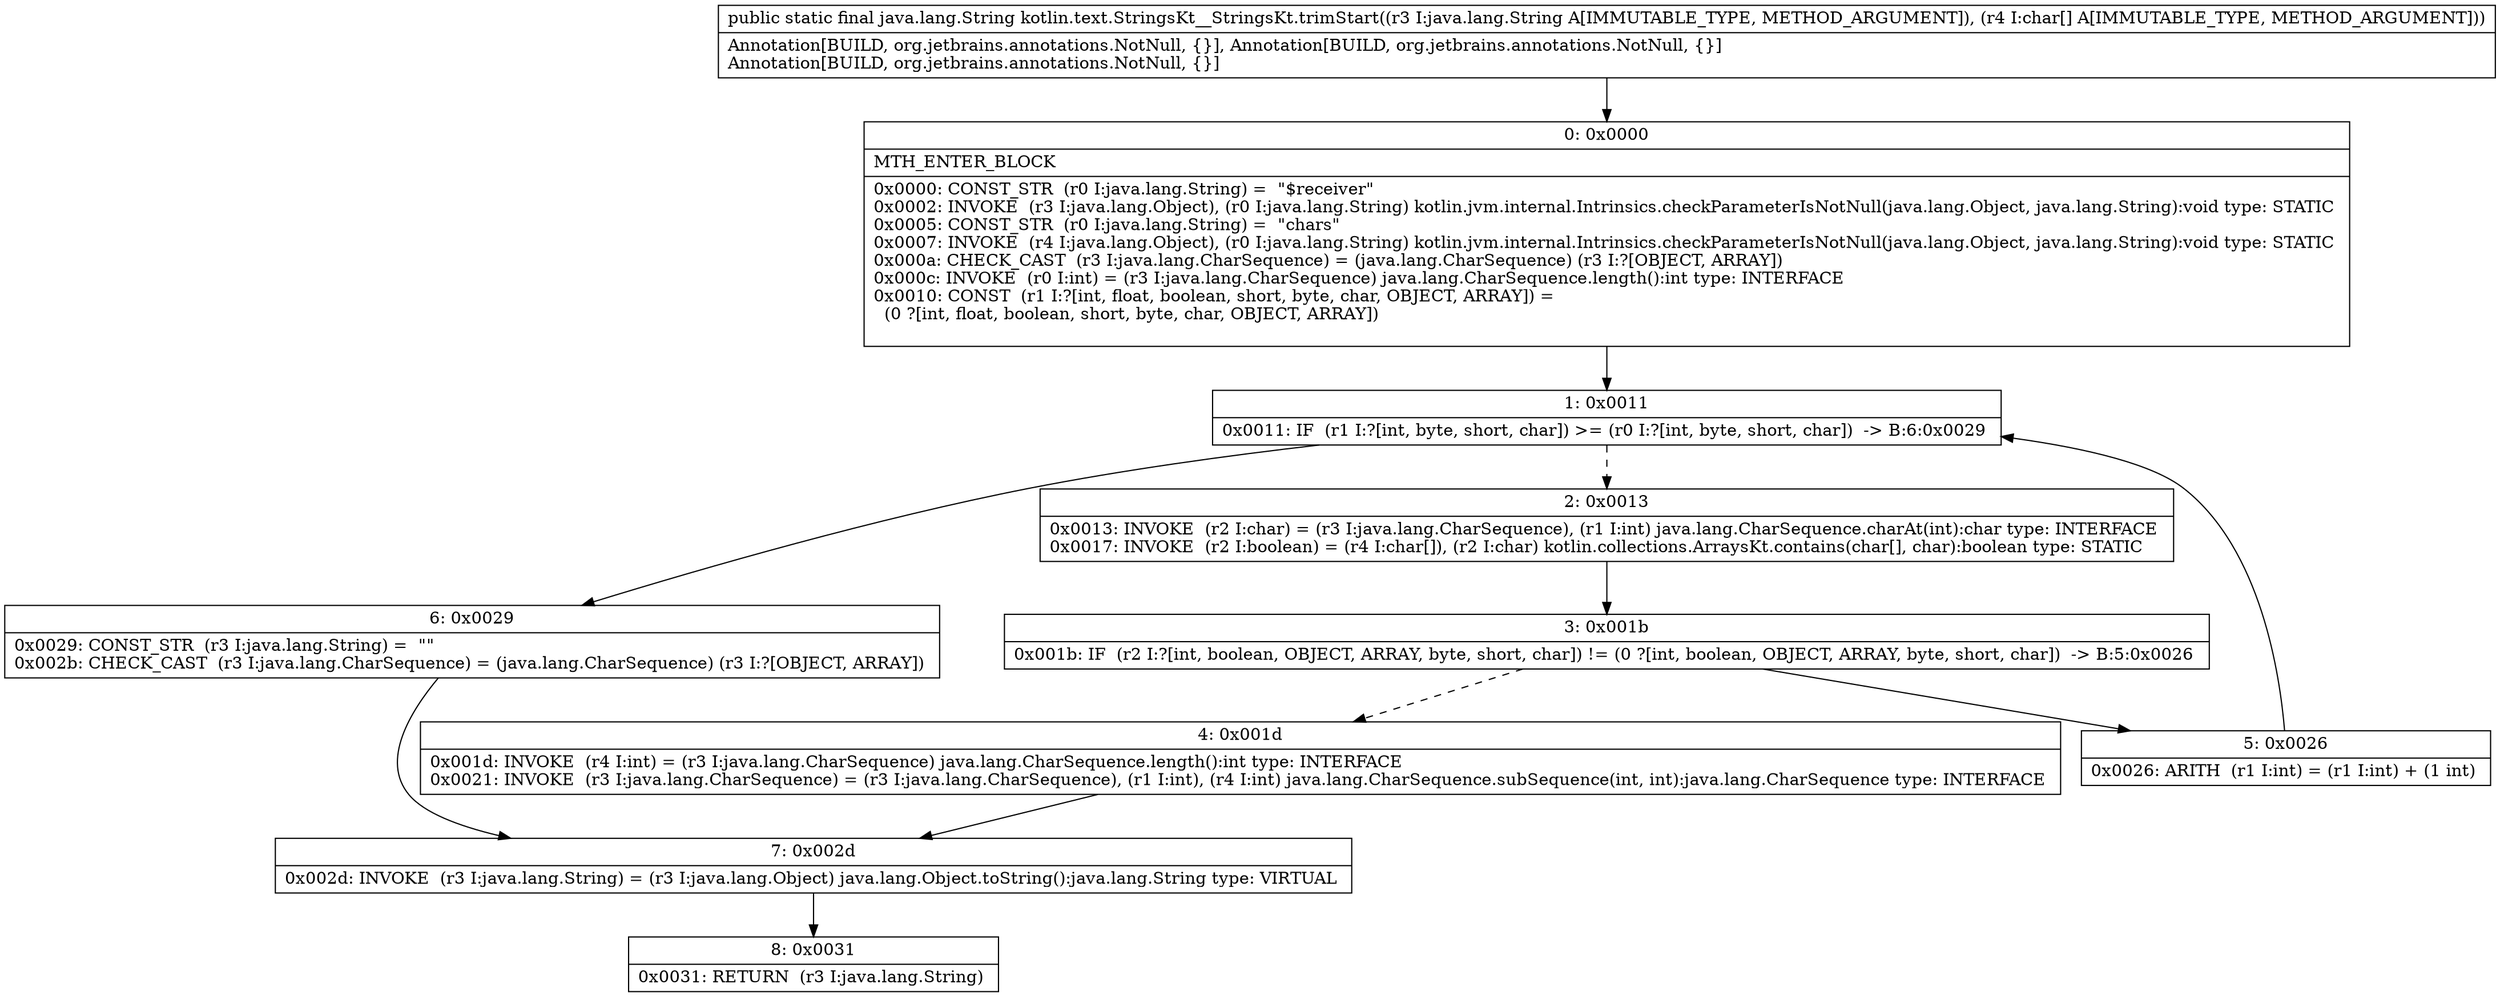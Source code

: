 digraph "CFG forkotlin.text.StringsKt__StringsKt.trimStart(Ljava\/lang\/String;[C)Ljava\/lang\/String;" {
Node_0 [shape=record,label="{0\:\ 0x0000|MTH_ENTER_BLOCK\l|0x0000: CONST_STR  (r0 I:java.lang.String) =  \"$receiver\" \l0x0002: INVOKE  (r3 I:java.lang.Object), (r0 I:java.lang.String) kotlin.jvm.internal.Intrinsics.checkParameterIsNotNull(java.lang.Object, java.lang.String):void type: STATIC \l0x0005: CONST_STR  (r0 I:java.lang.String) =  \"chars\" \l0x0007: INVOKE  (r4 I:java.lang.Object), (r0 I:java.lang.String) kotlin.jvm.internal.Intrinsics.checkParameterIsNotNull(java.lang.Object, java.lang.String):void type: STATIC \l0x000a: CHECK_CAST  (r3 I:java.lang.CharSequence) = (java.lang.CharSequence) (r3 I:?[OBJECT, ARRAY]) \l0x000c: INVOKE  (r0 I:int) = (r3 I:java.lang.CharSequence) java.lang.CharSequence.length():int type: INTERFACE \l0x0010: CONST  (r1 I:?[int, float, boolean, short, byte, char, OBJECT, ARRAY]) = \l  (0 ?[int, float, boolean, short, byte, char, OBJECT, ARRAY])\l \l}"];
Node_1 [shape=record,label="{1\:\ 0x0011|0x0011: IF  (r1 I:?[int, byte, short, char]) \>= (r0 I:?[int, byte, short, char])  \-\> B:6:0x0029 \l}"];
Node_2 [shape=record,label="{2\:\ 0x0013|0x0013: INVOKE  (r2 I:char) = (r3 I:java.lang.CharSequence), (r1 I:int) java.lang.CharSequence.charAt(int):char type: INTERFACE \l0x0017: INVOKE  (r2 I:boolean) = (r4 I:char[]), (r2 I:char) kotlin.collections.ArraysKt.contains(char[], char):boolean type: STATIC \l}"];
Node_3 [shape=record,label="{3\:\ 0x001b|0x001b: IF  (r2 I:?[int, boolean, OBJECT, ARRAY, byte, short, char]) != (0 ?[int, boolean, OBJECT, ARRAY, byte, short, char])  \-\> B:5:0x0026 \l}"];
Node_4 [shape=record,label="{4\:\ 0x001d|0x001d: INVOKE  (r4 I:int) = (r3 I:java.lang.CharSequence) java.lang.CharSequence.length():int type: INTERFACE \l0x0021: INVOKE  (r3 I:java.lang.CharSequence) = (r3 I:java.lang.CharSequence), (r1 I:int), (r4 I:int) java.lang.CharSequence.subSequence(int, int):java.lang.CharSequence type: INTERFACE \l}"];
Node_5 [shape=record,label="{5\:\ 0x0026|0x0026: ARITH  (r1 I:int) = (r1 I:int) + (1 int) \l}"];
Node_6 [shape=record,label="{6\:\ 0x0029|0x0029: CONST_STR  (r3 I:java.lang.String) =  \"\" \l0x002b: CHECK_CAST  (r3 I:java.lang.CharSequence) = (java.lang.CharSequence) (r3 I:?[OBJECT, ARRAY]) \l}"];
Node_7 [shape=record,label="{7\:\ 0x002d|0x002d: INVOKE  (r3 I:java.lang.String) = (r3 I:java.lang.Object) java.lang.Object.toString():java.lang.String type: VIRTUAL \l}"];
Node_8 [shape=record,label="{8\:\ 0x0031|0x0031: RETURN  (r3 I:java.lang.String) \l}"];
MethodNode[shape=record,label="{public static final java.lang.String kotlin.text.StringsKt__StringsKt.trimStart((r3 I:java.lang.String A[IMMUTABLE_TYPE, METHOD_ARGUMENT]), (r4 I:char[] A[IMMUTABLE_TYPE, METHOD_ARGUMENT]))  | Annotation[BUILD, org.jetbrains.annotations.NotNull, \{\}], Annotation[BUILD, org.jetbrains.annotations.NotNull, \{\}]\lAnnotation[BUILD, org.jetbrains.annotations.NotNull, \{\}]\l}"];
MethodNode -> Node_0;
Node_0 -> Node_1;
Node_1 -> Node_2[style=dashed];
Node_1 -> Node_6;
Node_2 -> Node_3;
Node_3 -> Node_4[style=dashed];
Node_3 -> Node_5;
Node_4 -> Node_7;
Node_5 -> Node_1;
Node_6 -> Node_7;
Node_7 -> Node_8;
}

